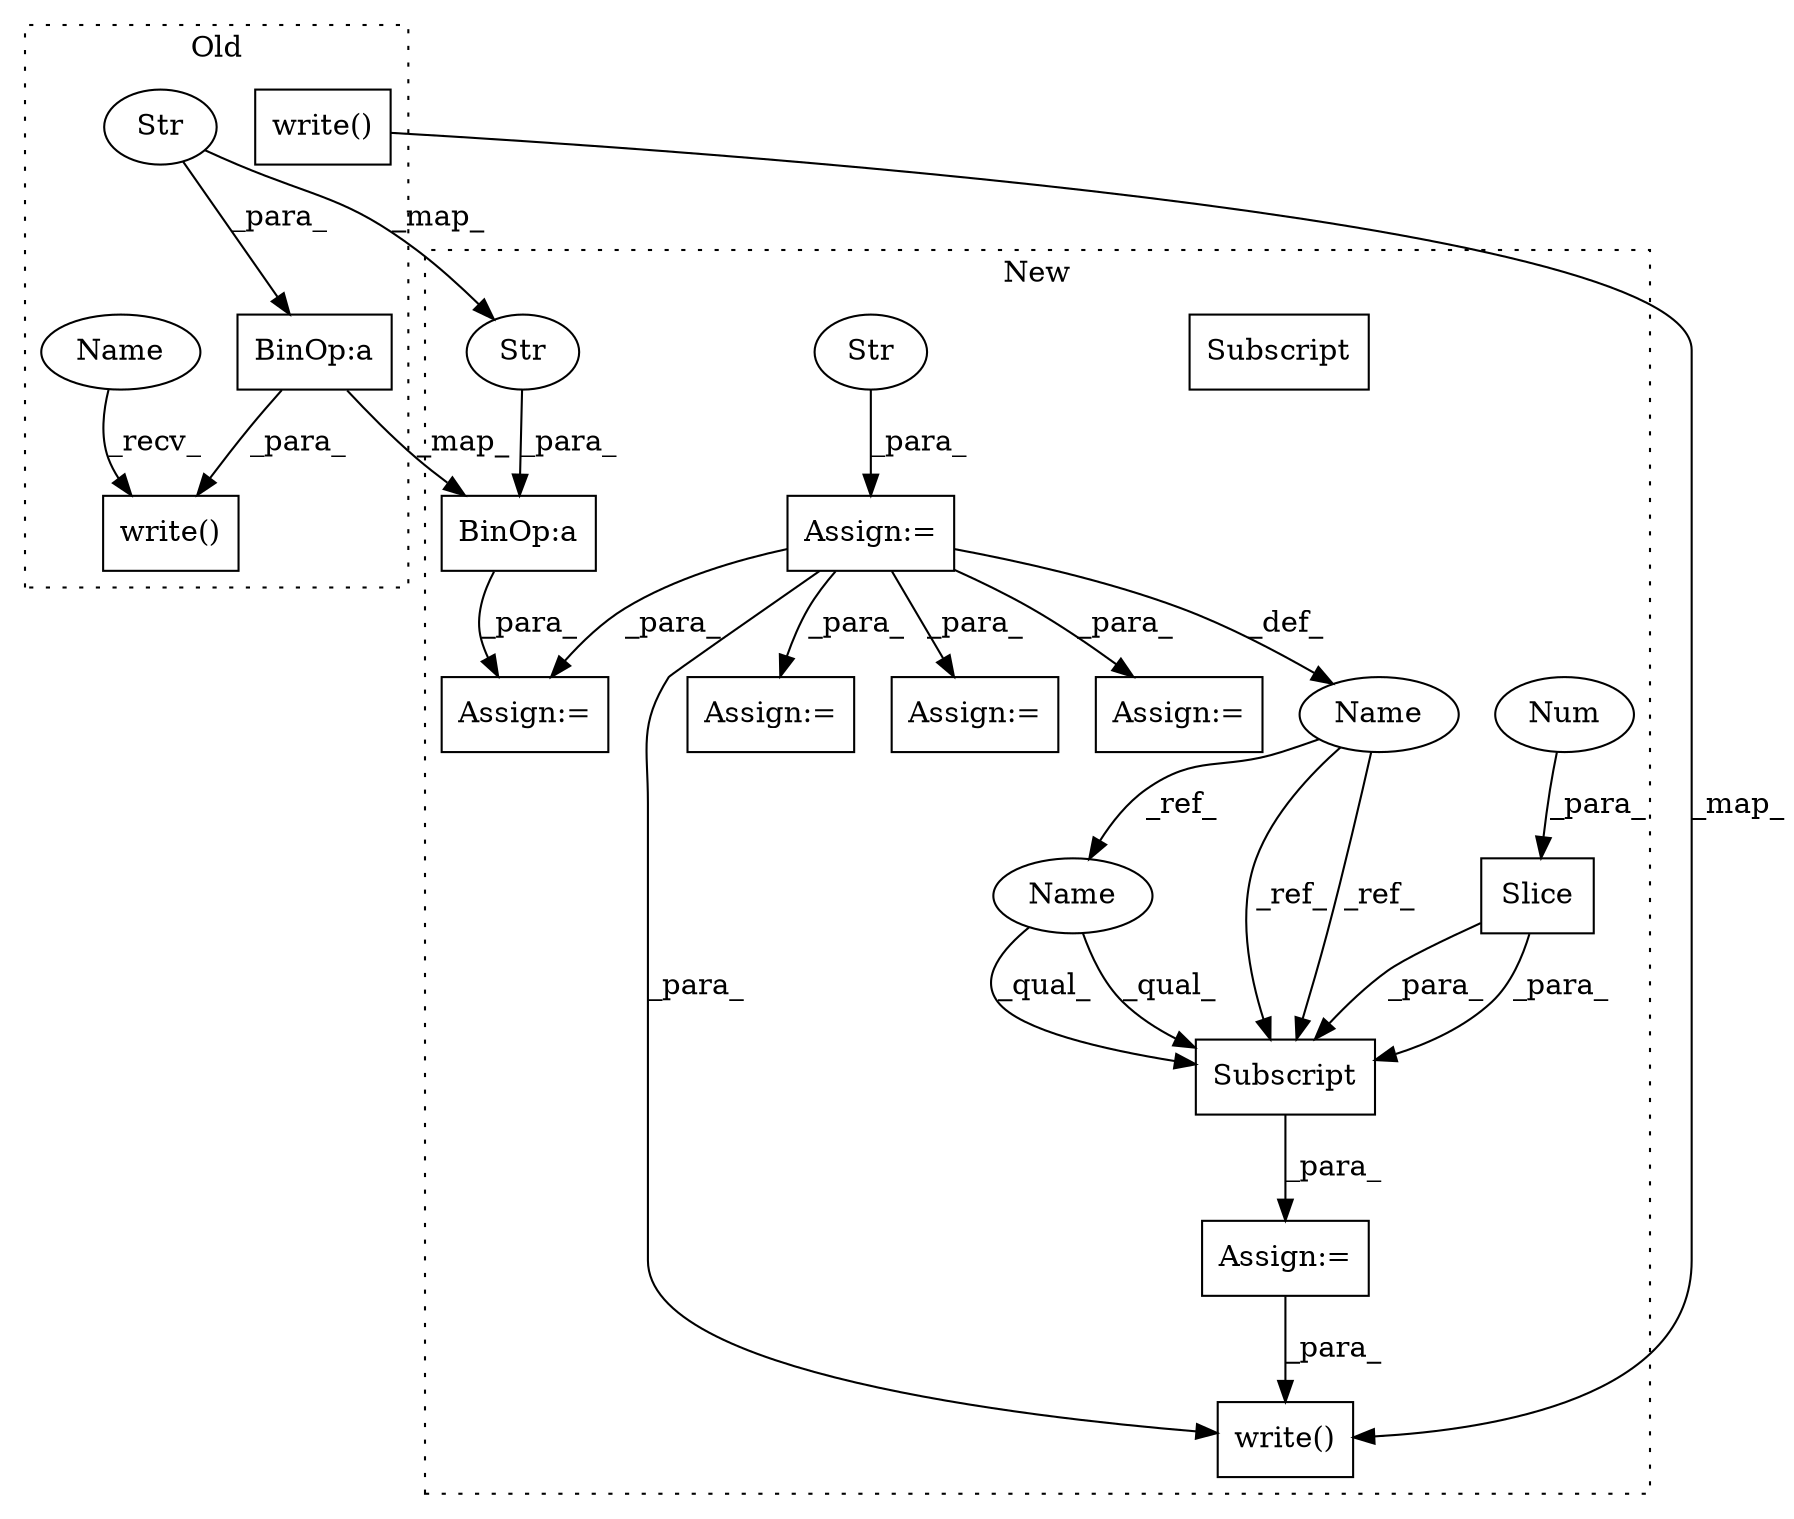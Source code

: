 digraph G {
subgraph cluster0 {
1 [label="write()" a="75" s="1643,1693" l="15,1" shape="box"];
7 [label="write()" a="75" s="1943,1970" l="15,1" shape="box"];
12 [label="BinOp:a" a="82" s="1675" l="1" shape="box"];
15 [label="Str" a="66" s="1676" l="3" shape="ellipse"];
21 [label="Name" a="87" s="1643" l="8" shape="ellipse"];
label = "Old";
style="dotted";
}
subgraph cluster1 {
2 [label="Slice" a="80" s="2103" l="3" shape="box"];
3 [label="Num" a="76" s="2104" l="2" shape="ellipse"];
4 [label="Subscript" a="63" s="2099,0" l="8,0" shape="box"];
5 [label="Name" a="87" s="1633" l="3" shape="ellipse"];
6 [label="Assign:=" a="68" s="2096" l="3" shape="box"];
8 [label="write()" a="75" s="2116,2134" l="15,1" shape="box"];
9 [label="Assign:=" a="68" s="1636" l="3" shape="box"];
10 [label="Str" a="66" s="1639" l="2" shape="ellipse"];
11 [label="Assign:=" a="68" s="1653" l="4" shape="box"];
13 [label="BinOp:a" a="82" s="1674" l="3" shape="box"];
14 [label="Str" a="66" s="1677" l="3" shape="ellipse"];
16 [label="Assign:=" a="68" s="2077" l="4" shape="box"];
17 [label="Assign:=" a="68" s="1945" l="4" shape="box"];
18 [label="Assign:=" a="68" s="1792" l="4" shape="box"];
19 [label="Subscript" a="63" s="2099,0" l="8,0" shape="box"];
20 [label="Name" a="87" s="2099" l="3" shape="ellipse"];
label = "New";
style="dotted";
}
2 -> 19 [label="_para_"];
2 -> 19 [label="_para_"];
3 -> 2 [label="_para_"];
5 -> 19 [label="_ref_"];
5 -> 19 [label="_ref_"];
5 -> 20 [label="_ref_"];
6 -> 8 [label="_para_"];
7 -> 8 [label="_map_"];
9 -> 5 [label="_def_"];
9 -> 16 [label="_para_"];
9 -> 11 [label="_para_"];
9 -> 18 [label="_para_"];
9 -> 8 [label="_para_"];
9 -> 17 [label="_para_"];
10 -> 9 [label="_para_"];
12 -> 1 [label="_para_"];
12 -> 13 [label="_map_"];
13 -> 11 [label="_para_"];
14 -> 13 [label="_para_"];
15 -> 12 [label="_para_"];
15 -> 14 [label="_map_"];
19 -> 6 [label="_para_"];
20 -> 19 [label="_qual_"];
20 -> 19 [label="_qual_"];
21 -> 1 [label="_recv_"];
}